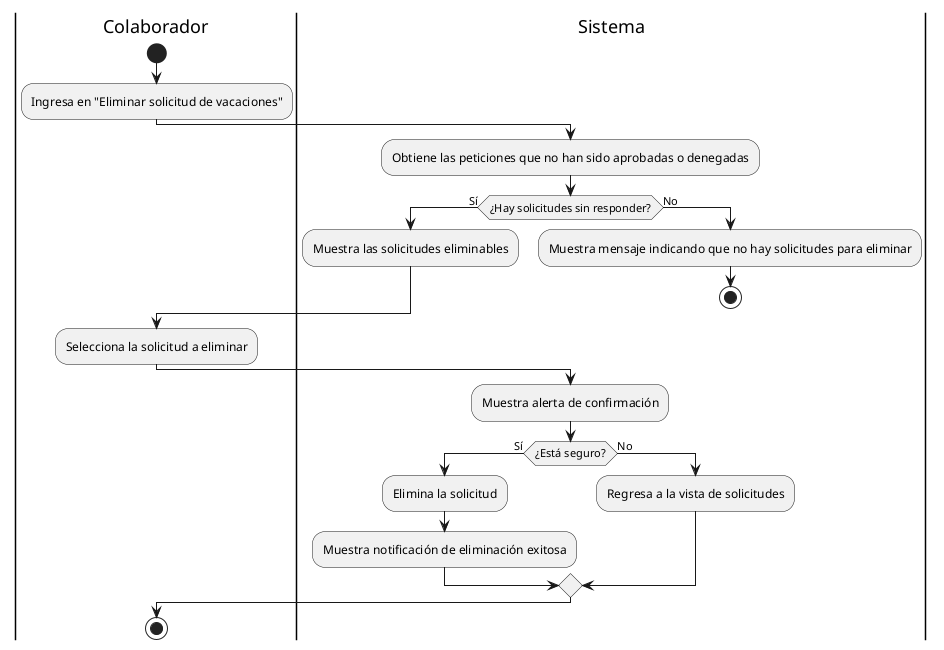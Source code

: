 @startuml

|Colaborador|
start
:Ingresa en "Eliminar solicitud de vacaciones";

|Sistema|
:Obtiene las peticiones que no han sido aprobadas o denegadas;

if (¿Hay solicitudes sin responder?) then (Sí)
    :Muestra las solicitudes eliminables;
else (No)
    :Muestra mensaje indicando que no hay solicitudes para eliminar;
    stop
endif

|Colaborador|
:Selecciona la solicitud a eliminar;

|Sistema|
:Muestra alerta de confirmación;

if (¿Está seguro?) then (Sí)
    :Elimina la solicitud;
    :Muestra notificación de eliminación exitosa;
else (No)
    :Regresa a la vista de solicitudes;
endif

|Colaborador|
stop

@enduml